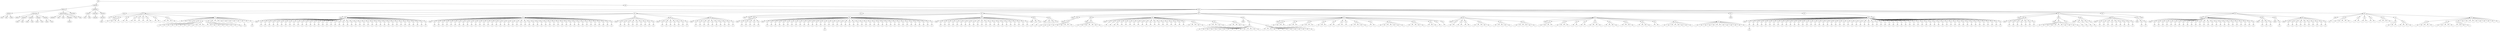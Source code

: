 digraph Tree {
	"t0" [label = "TEI"];
	"t1" [label = "teiHeader"];
	"t2" [label = "fileDesc"];
	"t3" [label = "titleStmt"];
	"t4" [label = "title"];
	"t5" [label = "title"];
	"t6" [label = "author"];
	"t7" [label = "editionStmt"];
	"t8" [label = "edition"];
	"t9" [label = "respStmt"];
	"t10" [label = "name"];
	"t11" [label = "resp"];
	"t12" [label = "respStmt"];
	"t13" [label = "name"];
	"t14" [label = "resp"];
	"t15" [label = "respStmt"];
	"t16" [label = "name"];
	"t17" [label = "resp"];
	"t18" [label = "respStmt"];
	"t19" [label = "name"];
	"t20" [label = "resp"];
	"t21" [label = "publicationStmt"];
	"t22" [label = "publisher"];
	"t23" [label = "date"];
	"t24" [label = "date"];
	"t25" [label = "availability"];
	"t26" [label = "licence"];
	"t27" [label = "idno"];
	"t28" [label = "idno"];
	"t29" [label = "sourceDesc"];
	"t30" [label = "profileDesc"];
	"t31" [label = "creation"];
	"t32" [label = "date"];
	"t33" [label = "date"];
	"t34" [label = "langUsage"];
	"t35" [label = "language"];
	"t36" [label = "textClass"];
	"t37" [label = "keywords"];
	"t38" [label = "term"];
	"t39" [label = "text"];
	"t40" [label = "body"];
	"t41" [label = "head"];
	"t42" [label = "lb"];
	"t43" [label = "div1"];
	"t44" [label = "head"];
	"t45" [label = "sp"];
	"t46" [label = "l"];
	"t47" [label = "l"];
	"t48" [label = "l"];
	"t49" [label = "l"];
	"t50" [label = "sp"];
	"t51" [label = "l"];
	"t52" [label = "l"];
	"t53" [label = "sp"];
	"t54" [label = "l"];
	"t55" [label = "l"];
	"t56" [label = "sp"];
	"t57" [label = "l"];
	"t58" [label = "sp"];
	"t59" [label = "l"];
	"t60" [label = "sp"];
	"t61" [label = "l"];
	"t62" [label = "l"];
	"t63" [label = "sp"];
	"t64" [label = "l"];
	"t65" [label = "l"];
	"t66" [label = "sp"];
	"t67" [label = "l"];
	"t68" [label = "l"];
	"t69" [label = "l"];
	"t70" [label = "l"];
	"t71" [label = "sp"];
	"t72" [label = "l"];
	"t73" [label = "l"];
	"t74" [label = "l"];
	"t75" [label = "lg"];
	"t76" [label = "l"];
	"t77" [label = "l"];
	"t78" [label = "l"];
	"t79" [label = "l"];
	"t80" [label = "lg"];
	"t81" [label = "l"];
	"t82" [label = "l"];
	"t83" [label = "l"];
	"t84" [label = "l"];
	"t85" [label = "lg"];
	"t86" [label = "l"];
	"t87" [label = "l"];
	"t88" [label = "l"];
	"t89" [label = "l"];
	"t90" [label = "lg"];
	"t91" [label = "l"];
	"t92" [label = "l"];
	"t93" [label = "l"];
	"t94" [label = "l"];
	"t95" [label = "lg"];
	"t96" [label = "l"];
	"t97" [label = "l"];
	"t98" [label = "l"];
	"t99" [label = "l"];
	"t100" [label = "l"];
	"t101" [label = "l"];
	"t102" [label = "l"];
	"t103" [label = "l"];
	"t104" [label = "hi"];
	"t105" [label = "l"];
	"t106" [label = "l"];
	"t107" [label = "l"];
	"t108" [label = "l"];
	"t109" [label = "hi"];
	"t110" [label = "l"];
	"t111" [label = "l"];
	"t112" [label = "hi"];
	"t113" [label = "div1"];
	"t114" [label = "head"];
	"t115" [label = "div2"];
	"t116" [label = "head"];
	"t117" [label = "sp"];
	"t118" [label = "p"];
	"t119" [label = "sp"];
	"t120" [label = "p"];
	"t121" [label = "sp"];
	"t122" [label = "p"];
	"t123" [label = "sp"];
	"t124" [label = "p"];
	"t125" [label = "sp"];
	"t126" [label = "p"];
	"t127" [label = "sp"];
	"t128" [label = "p"];
	"t129" [label = "sp"];
	"t130" [label = "p"];
	"t131" [label = "sp"];
	"t132" [label = "p"];
	"t133" [label = "sp"];
	"t134" [label = "p"];
	"t135" [label = "sp"];
	"t136" [label = "p"];
	"t137" [label = "sp"];
	"t138" [label = "p"];
	"t139" [label = "sp"];
	"t140" [label = "p"];
	"t141" [label = "sp"];
	"t142" [label = "p"];
	"t143" [label = "sp"];
	"t144" [label = "p"];
	"t145" [label = "sp"];
	"t146" [label = "p"];
	"t147" [label = "sp"];
	"t148" [label = "p"];
	"t149" [label = "sp"];
	"t150" [label = "p"];
	"t151" [label = "sp"];
	"t152" [label = "p"];
	"t153" [label = "sp"];
	"t154" [label = "p"];
	"t155" [label = "sp"];
	"t156" [label = "p"];
	"t157" [label = "sp"];
	"t158" [label = "p"];
	"t159" [label = "sp"];
	"t160" [label = "p"];
	"t161" [label = "sp"];
	"t162" [label = "p"];
	"t163" [label = "sp"];
	"t164" [label = "p"];
	"t165" [label = "sp"];
	"t166" [label = "p"];
	"t167" [label = "sp"];
	"t168" [label = "p"];
	"t169" [label = "sp"];
	"t170" [label = "p"];
	"t171" [label = "sp"];
	"t172" [label = "p"];
	"t173" [label = "sp"];
	"t174" [label = "p"];
	"t175" [label = "sp"];
	"t176" [label = "p"];
	"t177" [label = "sp"];
	"t178" [label = "p"];
	"t179" [label = "sp"];
	"t180" [label = "p"];
	"t181" [label = "sp"];
	"t182" [label = "p"];
	"t183" [label = "sp"];
	"t184" [label = "p"];
	"t185" [label = "sp"];
	"t186" [label = "p"];
	"t187" [label = "sp"];
	"t188" [label = "p"];
	"t189" [label = "sp"];
	"t190" [label = "p"];
	"t191" [label = "sp"];
	"t192" [label = "p"];
	"t193" [label = "sp"];
	"t194" [label = "p"];
	"t195" [label = "sp"];
	"t196" [label = "p"];
	"t197" [label = "sp"];
	"t198" [label = "p"];
	"t199" [label = "div2"];
	"t200" [label = "head"];
	"t201" [label = "sp"];
	"t202" [label = "p"];
	"t203" [label = "sp"];
	"t204" [label = "p"];
	"t205" [label = "sp"];
	"t206" [label = "p"];
	"t207" [label = "sp"];
	"t208" [label = "p"];
	"t209" [label = "sp"];
	"t210" [label = "p"];
	"t211" [label = "sp"];
	"t212" [label = "p"];
	"t213" [label = "sp"];
	"t214" [label = "p"];
	"t215" [label = "sp"];
	"t216" [label = "p"];
	"t217" [label = "sp"];
	"t218" [label = "p"];
	"t219" [label = "sp"];
	"t220" [label = "p"];
	"t221" [label = "sp"];
	"t222" [label = "p"];
	"t223" [label = "sp"];
	"t224" [label = "p"];
	"t225" [label = "sp"];
	"t226" [label = "p"];
	"t227" [label = "sp"];
	"t228" [label = "p"];
	"t229" [label = "sp"];
	"t230" [label = "p"];
	"t231" [label = "sp"];
	"t232" [label = "p"];
	"t233" [label = "sp"];
	"t234" [label = "p"];
	"t235" [label = "sp"];
	"t236" [label = "p"];
	"t237" [label = "sp"];
	"t238" [label = "p"];
	"t239" [label = "sp"];
	"t240" [label = "p"];
	"t241" [label = "sp"];
	"t242" [label = "p"];
	"t243" [label = "sp"];
	"t244" [label = "p"];
	"t245" [label = "sp"];
	"t246" [label = "p"];
	"t247" [label = "sp"];
	"t248" [label = "p"];
	"t249" [label = "sp"];
	"t250" [label = "p"];
	"t251" [label = "sp"];
	"t252" [label = "p"];
	"t253" [label = "sp"];
	"t254" [label = "p"];
	"t255" [label = "sp"];
	"t256" [label = "p"];
	"t257" [label = "sp"];
	"t258" [label = "p"];
	"t259" [label = "sp"];
	"t260" [label = "p"];
	"t261" [label = "sp"];
	"t262" [label = "p"];
	"t263" [label = "sp"];
	"t264" [label = "p"];
	"t265" [label = "sp"];
	"t266" [label = "p"];
	"t267" [label = "sp"];
	"t268" [label = "p"];
	"t269" [label = "sp"];
	"t270" [label = "p"];
	"t271" [label = "sp"];
	"t272" [label = "p"];
	"t273" [label = "sp"];
	"t274" [label = "p"];
	"t275" [label = "sp"];
	"t276" [label = "p"];
	"t277" [label = "sp"];
	"t278" [label = "p"];
	"t279" [label = "sp"];
	"t280" [label = "p"];
	"t281" [label = "sp"];
	"t282" [label = "p"];
	"t283" [label = "sp"];
	"t284" [label = "p"];
	"t285" [label = "sp"];
	"t286" [label = "p"];
	"t287" [label = "sp"];
	"t288" [label = "p"];
	"t289" [label = "div2"];
	"t290" [label = "head"];
	"t291" [label = "sp"];
	"t292" [label = "p"];
	"t293" [label = "sp"];
	"t294" [label = "p"];
	"t295" [label = "sp"];
	"t296" [label = "p"];
	"t297" [label = "sp"];
	"t298" [label = "p"];
	"t299" [label = "sp"];
	"t300" [label = "p"];
	"t301" [label = "sp"];
	"t302" [label = "p"];
	"t303" [label = "sp"];
	"t304" [label = "p"];
	"t305" [label = "sp"];
	"t306" [label = "p"];
	"t307" [label = "sp"];
	"t308" [label = "p"];
	"t309" [label = "div2"];
	"t310" [label = "head"];
	"t311" [label = "sp"];
	"t312" [label = "p"];
	"t313" [label = "sp"];
	"t314" [label = "p"];
	"t315" [label = "sp"];
	"t316" [label = "p"];
	"t317" [label = "sp"];
	"t318" [label = "p"];
	"t319" [label = "sp"];
	"t320" [label = "p"];
	"t321" [label = "sp"];
	"t322" [label = "p"];
	"t323" [label = "sp"];
	"t324" [label = "p"];
	"t325" [label = "div2"];
	"t326" [label = "head"];
	"t327" [label = "sp"];
	"t328" [label = "p"];
	"t329" [label = "sp"];
	"t330" [label = "p"];
	"t331" [label = "sp"];
	"t332" [label = "p"];
	"t333" [label = "sp"];
	"t334" [label = "p"];
	"t335" [label = "sp"];
	"t336" [label = "p"];
	"t337" [label = "sp"];
	"t338" [label = "p"];
	"t339" [label = "sp"];
	"t340" [label = "p"];
	"t341" [label = "sp"];
	"t342" [label = "p"];
	"t343" [label = "sp"];
	"t344" [label = "p"];
	"t345" [label = "sp"];
	"t346" [label = "p"];
	"t347" [label = "div1"];
	"t348" [label = "head"];
	"t349" [label = "div1"];
	"t350" [label = "head"];
	"t351" [label = "div2"];
	"t352" [label = "head"];
	"t353" [label = "sp"];
	"t354" [label = "p"];
	"t355" [label = "sp"];
	"t356" [label = "p"];
	"t357" [label = "sp"];
	"t358" [label = "p"];
	"t359" [label = "sp"];
	"t360" [label = "p"];
	"t361" [label = "sp"];
	"t362" [label = "p"];
	"t363" [label = "div2"];
	"t364" [label = "head"];
	"t365" [label = "sp"];
	"t366" [label = "p"];
	"t367" [label = "sp"];
	"t368" [label = "p"];
	"t369" [label = "sp"];
	"t370" [label = "p"];
	"t371" [label = "sp"];
	"t372" [label = "p"];
	"t373" [label = "sp"];
	"t374" [label = "p"];
	"t375" [label = "sp"];
	"t376" [label = "p"];
	"t377" [label = "sp"];
	"t378" [label = "p"];
	"t379" [label = "sp"];
	"t380" [label = "p"];
	"t381" [label = "sp"];
	"t382" [label = "p"];
	"t383" [label = "sp"];
	"t384" [label = "p"];
	"t385" [label = "sp"];
	"t386" [label = "p"];
	"t387" [label = "sp"];
	"t388" [label = "p"];
	"t389" [label = "sp"];
	"t390" [label = "p"];
	"t391" [label = "sp"];
	"t392" [label = "p"];
	"t393" [label = "sp"];
	"t394" [label = "p"];
	"t395" [label = "hi"];
	"t396" [label = "sp"];
	"t397" [label = "p"];
	"t398" [label = "sp"];
	"t399" [label = "p"];
	"t400" [label = "sp"];
	"t401" [label = "p"];
	"t402" [label = "sp"];
	"t403" [label = "p"];
	"t404" [label = "sp"];
	"t405" [label = "p"];
	"t406" [label = "sp"];
	"t407" [label = "p"];
	"t408" [label = "sp"];
	"t409" [label = "p"];
	"t410" [label = "sp"];
	"t411" [label = "p"];
	"t412" [label = "sp"];
	"t413" [label = "p"];
	"t414" [label = "sp"];
	"t415" [label = "p"];
	"t416" [label = "sp"];
	"t417" [label = "p"];
	"t418" [label = "sp"];
	"t419" [label = "p"];
	"t420" [label = "sp"];
	"t421" [label = "p"];
	"t422" [label = "sp"];
	"t423" [label = "p"];
	"t424" [label = "sp"];
	"t425" [label = "p"];
	"t426" [label = "sp"];
	"t427" [label = "p"];
	"t428" [label = "sp"];
	"t429" [label = "p"];
	"t430" [label = "sp"];
	"t431" [label = "p"];
	"t432" [label = "sp"];
	"t433" [label = "p"];
	"t434" [label = "sp"];
	"t435" [label = "p"];
	"t436" [label = "sp"];
	"t437" [label = "p"];
	"t438" [label = "sp"];
	"t439" [label = "p"];
	"t440" [label = "sp"];
	"t441" [label = "p"];
	"t442" [label = "sp"];
	"t443" [label = "p"];
	"t444" [label = "sp"];
	"t445" [label = "p"];
	"t446" [label = "sp"];
	"t447" [label = "p"];
	"t448" [label = "div2"];
	"t449" [label = "head"];
	"t450" [label = "sp"];
	"t451" [label = "p"];
	"t452" [label = "sp"];
	"t453" [label = "p"];
	"t454" [label = "sp"];
	"t455" [label = "p"];
	"t456" [label = "sp"];
	"t457" [label = "p"];
	"t458" [label = "sp"];
	"t459" [label = "p"];
	"t460" [label = "sp"];
	"t461" [label = "p"];
	"t462" [label = "sp"];
	"t463" [label = "p"];
	"t464" [label = "sp"];
	"t465" [label = "p"];
	"t466" [label = "sp"];
	"t467" [label = "p"];
	"t468" [label = "sp"];
	"t469" [label = "p"];
	"t470" [label = "sp"];
	"t471" [label = "p"];
	"t472" [label = "sp"];
	"t473" [label = "p"];
	"t474" [label = "sp"];
	"t475" [label = "p"];
	"t476" [label = "sp"];
	"t477" [label = "p"];
	"t478" [label = "sp"];
	"t479" [label = "p"];
	"t480" [label = "sp"];
	"t481" [label = "p"];
	"t482" [label = "sp"];
	"t483" [label = "p"];
	"t484" [label = "sp"];
	"t485" [label = "p"];
	"t486" [label = "sp"];
	"t487" [label = "p"];
	"t488" [label = "sp"];
	"t489" [label = "p"];
	"t490" [label = "sp"];
	"t491" [label = "p"];
	"t492" [label = "sp"];
	"t493" [label = "p"];
	"t494" [label = "div2"];
	"t495" [label = "head"];
	"t496" [label = "sp"];
	"t497" [label = "p"];
	"t498" [label = "sp"];
	"t499" [label = "p"];
	"t500" [label = "div2"];
	"t501" [label = "head"];
	"t502" [label = "sp"];
	"t503" [label = "p"];
	"t504" [label = "sp"];
	"t505" [label = "p"];
	"t506" [label = "sp"];
	"t507" [label = "p"];
	"t508" [label = "div1"];
	"t509" [label = "head"];
	"t510" [label = "div2"];
	"t511" [label = "head"];
	"t512" [label = "sp"];
	"t513" [label = "l"];
	"t514" [label = "l"];
	"t515" [label = "l"];
	"t516" [label = "l"];
	"t517" [label = "l"];
	"t518" [label = "l"];
	"t519" [label = "div2"];
	"t520" [label = "head"];
	"t521" [label = "sp"];
	"t522" [label = "l"];
	"t523" [label = "l"];
	"t524" [label = "l"];
	"t525" [label = "l"];
	"t526" [label = "l"];
	"t527" [label = "l"];
	"t528" [label = "l"];
	"t529" [label = "div2"];
	"t530" [label = "head"];
	"t531" [label = "sp"];
	"t532" [label = "l"];
	"t533" [label = "sp"];
	"t534" [label = "l"];
	"t535" [label = "sp"];
	"t536" [label = "l"];
	"t537" [label = "l"];
	"t538" [label = "sp"];
	"t539" [label = "l"];
	"t540" [label = "sp"];
	"t541" [label = "l"];
	"t542" [label = "sp"];
	"t543" [label = "l"];
	"t544" [label = "sp"];
	"t545" [label = "l"];
	"t546" [label = "sp"];
	"t547" [label = "l"];
	"t548" [label = "sp"];
	"t549" [label = "l"];
	"t550" [label = "sp"];
	"t551" [label = "l"];
	"t552" [label = "sp"];
	"t553" [label = "l"];
	"t554" [label = "sp"];
	"t555" [label = "l"];
	"t556" [label = "sp"];
	"t557" [label = "l"];
	"t558" [label = "sp"];
	"t559" [label = "l"];
	"t560" [label = "sp"];
	"t561" [label = "l"];
	"t562" [label = "sp"];
	"t563" [label = "l"];
	"t564" [label = "sp"];
	"t565" [label = "l"];
	"t566" [label = "sp"];
	"t567" [label = "l"];
	"t568" [label = "sp"];
	"t569" [label = "l"];
	"t570" [label = "sp"];
	"t571" [label = "l"];
	"t572" [label = "l"];
	"t573" [label = "l"];
	"t574" [label = "l"];
	"t575" [label = "l"];
	"t576" [label = "sp"];
	"t577" [label = "l"];
	"t578" [label = "l"];
	"t579" [label = "l"];
	"t580" [label = "l"];
	"t581" [label = "l"];
	"t582" [label = "sp"];
	"t583" [label = "l"];
	"t584" [label = "l"];
	"t585" [label = "l"];
	"t586" [label = "l"];
	"t587" [label = "l"];
	"t588" [label = "div2"];
	"t589" [label = "head"];
	"t590" [label = "sp"];
	"t591" [label = "lg"];
	"t592" [label = "l"];
	"t593" [label = "l"];
	"t594" [label = "l"];
	"t595" [label = "l"];
	"t596" [label = "l"];
	"t597" [label = "l"];
	"t598" [label = "l"];
	"t599" [label = "l"];
	"t600" [label = "l"];
	"t601" [label = "l"];
	"t602" [label = "l"];
	"t603" [label = "l"];
	"t604" [label = "l"];
	"t605" [label = "l"];
	"t606" [label = "l"];
	"t607" [label = "l"];
	"t608" [label = "lg"];
	"t609" [label = "l"];
	"t610" [label = "l"];
	"t611" [label = "l"];
	"t612" [label = "l"];
	"t613" [label = "l"];
	"t614" [label = "l"];
	"t615" [label = "l"];
	"t616" [label = "l"];
	"t617" [label = "l"];
	"t618" [label = "l"];
	"t619" [label = "l"];
	"t620" [label = "l"];
	"t621" [label = "l"];
	"t622" [label = "div2"];
	"t623" [label = "head"];
	"t624" [label = "sp"];
	"t625" [label = "l"];
	"t626" [label = "l"];
	"t627" [label = "l"];
	"t628" [label = "l"];
	"t629" [label = "sp"];
	"t630" [label = "l"];
	"t631" [label = "l"];
	"t632" [label = "l"];
	"t633" [label = "sp"];
	"t634" [label = "l"];
	"t635" [label = "l"];
	"t636" [label = "l"];
	"t637" [label = "l"];
	"t638" [label = "sp"];
	"t639" [label = "l"];
	"t640" [label = "l"];
	"t641" [label = "l"];
	"t642" [label = "sp"];
	"t643" [label = "l"];
	"t644" [label = "l"];
	"t645" [label = "sp"];
	"t646" [label = "l"];
	"t647" [label = "l"];
	"t648" [label = "sp"];
	"t649" [label = "l"];
	"t650" [label = "sp"];
	"t651" [label = "l"];
	"t652" [label = "l"];
	"t653" [label = "l"];
	"t654" [label = "l"];
	"t655" [label = "l"];
	"t656" [label = "sp"];
	"t657" [label = "l"];
	"t658" [label = "l"];
	"t659" [label = "sp"];
	"t660" [label = "l"];
	"t661" [label = "l"];
	"t662" [label = "l"];
	"t663" [label = "l"];
	"t664" [label = "l"];
	"t665" [label = "l"];
	"t666" [label = "l"];
	"t667" [label = "sp"];
	"t668" [label = "l"];
	"t669" [label = "l"];
	"t670" [label = "l"];
	"t671" [label = "l"];
	"t672" [label = "l"];
	"t673" [label = "sp"];
	"t674" [label = "l"];
	"t675" [label = "l"];
	"t676" [label = "l"];
	"t677" [label = "sp"];
	"t678" [label = "l"];
	"t679" [label = "sp"];
	"t680" [label = "l"];
	"t681" [label = "div2"];
	"t682" [label = "head"];
	"t683" [label = "sp"];
	"t684" [label = "l"];
	"t685" [label = "l"];
	"t686" [label = "sp"];
	"t687" [label = "l"];
	"t688" [label = "l"];
	"t689" [label = "sp"];
	"t690" [label = "l"];
	"t691" [label = "l"];
	"t692" [label = "sp"];
	"t693" [label = "l"];
	"t694" [label = "l"];
	"t695" [label = "l"];
	"t696" [label = "l"];
	"t697" [label = "l"];
	"t698" [label = "sp"];
	"t699" [label = "l"];
	"t700" [label = "l"];
	"t701" [label = "l"];
	"t702" [label = "l"];
	"t703" [label = "l"];
	"t704" [label = "sp"];
	"t705" [label = "l"];
	"t706" [label = "l"];
	"t707" [label = "l"];
	"t708" [label = "l"];
	"t709" [label = "l"];
	"t710" [label = "l"];
	"t711" [label = "div2"];
	"t712" [label = "head"];
	"t713" [label = "sp"];
	"t714" [label = "l"];
	"t715" [label = "l"];
	"t716" [label = "l"];
	"t717" [label = "l"];
	"t718" [label = "sp"];
	"t719" [label = "l"];
	"t720" [label = "l"];
	"t721" [label = "l"];
	"t722" [label = "l"];
	"t723" [label = "sp"];
	"t724" [label = "l"];
	"t725" [label = "l"];
	"t726" [label = "sp"];
	"t727" [label = "l"];
	"t728" [label = "l"];
	"t729" [label = "sp"];
	"t730" [label = "l"];
	"t731" [label = "l"];
	"t732" [label = "l"];
	"t733" [label = "l"];
	"t734" [label = "sp"];
	"t735" [label = "l"];
	"t736" [label = "l"];
	"t737" [label = "l"];
	"t738" [label = "l"];
	"t739" [label = "sp"];
	"t740" [label = "l"];
	"t741" [label = "l"];
	"t742" [label = "l"];
	"t743" [label = "l"];
	"t744" [label = "sp"];
	"t745" [label = "l"];
	"t746" [label = "l"];
	"t747" [label = "l"];
	"t748" [label = "l"];
	"t749" [label = "sp"];
	"t750" [label = "l"];
	"t751" [label = "l"];
	"t752" [label = "sp"];
	"t753" [label = "l"];
	"t754" [label = "l"];
	"t755" [label = "l"];
	"t756" [label = "l"];
	"t757" [label = "l"];
	"t758" [label = "l"];
	"t759" [label = "l"];
	"t760" [label = "l"];
	"t761" [label = "sp"];
	"t762" [label = "l"];
	"t763" [label = "l"];
	"t764" [label = "l"];
	"t765" [label = "l"];
	"t766" [label = "l"];
	"t767" [label = "l"];
	"t768" [label = "l"];
	"t769" [label = "l"];
	"t770" [label = "l"];
	"t771" [label = "l"];
	"t772" [label = "l"];
	"t773" [label = "l"];
	"t774" [label = "l"];
	"t775" [label = "div1"];
	"t776" [label = "head"];
	"t777" [label = "div2"];
	"t778" [label = "head"];
	"t779" [label = "sp"];
	"t780" [label = "p"];
	"t781" [label = "hi"];
	"t782" [label = "sp"];
	"t783" [label = "p"];
	"t784" [label = "sp"];
	"t785" [label = "p"];
	"t786" [label = "sp"];
	"t787" [label = "p"];
	"t788" [label = "sp"];
	"t789" [label = "p"];
	"t790" [label = "sp"];
	"t791" [label = "p"];
	"t792" [label = "sp"];
	"t793" [label = "p"];
	"t794" [label = "sp"];
	"t795" [label = "p"];
	"t796" [label = "sp"];
	"t797" [label = "p"];
	"t798" [label = "sp"];
	"t799" [label = "p"];
	"t800" [label = "sp"];
	"t801" [label = "p"];
	"t802" [label = "sp"];
	"t803" [label = "p"];
	"t804" [label = "sp"];
	"t805" [label = "p"];
	"t806" [label = "sp"];
	"t807" [label = "p"];
	"t808" [label = "sp"];
	"t809" [label = "p"];
	"t810" [label = "sp"];
	"t811" [label = "p"];
	"t812" [label = "sp"];
	"t813" [label = "p"];
	"t814" [label = "sp"];
	"t815" [label = "p"];
	"t816" [label = "sp"];
	"t817" [label = "p"];
	"t818" [label = "sp"];
	"t819" [label = "p"];
	"t820" [label = "sp"];
	"t821" [label = "p"];
	"t822" [label = "sp"];
	"t823" [label = "p"];
	"t824" [label = "sp"];
	"t825" [label = "p"];
	"t826" [label = "sp"];
	"t827" [label = "p"];
	"t828" [label = "sp"];
	"t829" [label = "p"];
	"t830" [label = "sp"];
	"t831" [label = "p"];
	"t832" [label = "sp"];
	"t833" [label = "p"];
	"t834" [label = "sp"];
	"t835" [label = "p"];
	"t836" [label = "sp"];
	"t837" [label = "p"];
	"t838" [label = "sp"];
	"t839" [label = "p"];
	"t840" [label = "sp"];
	"t841" [label = "p"];
	"t842" [label = "sp"];
	"t843" [label = "p"];
	"t844" [label = "sp"];
	"t845" [label = "p"];
	"t846" [label = "sp"];
	"t847" [label = "p"];
	"t848" [label = "sp"];
	"t849" [label = "p"];
	"t850" [label = "sp"];
	"t851" [label = "p"];
	"t852" [label = "sp"];
	"t853" [label = "p"];
	"t854" [label = "sp"];
	"t855" [label = "p"];
	"t856" [label = "sp"];
	"t857" [label = "p"];
	"t858" [label = "sp"];
	"t859" [label = "p"];
	"t860" [label = "sp"];
	"t861" [label = "p"];
	"t862" [label = "sp"];
	"t863" [label = "p"];
	"t864" [label = "sp"];
	"t865" [label = "p"];
	"t866" [label = "sp"];
	"t867" [label = "p"];
	"t868" [label = "sp"];
	"t869" [label = "p"];
	"t870" [label = "sp"];
	"t871" [label = "p"];
	"t872" [label = "sp"];
	"t873" [label = "p"];
	"t874" [label = "sp"];
	"t875" [label = "p"];
	"t876" [label = "sp"];
	"t877" [label = "p"];
	"t878" [label = "sp"];
	"t879" [label = "p"];
	"t880" [label = "sp"];
	"t881" [label = "p"];
	"t882" [label = "sp"];
	"t883" [label = "p"];
	"t884" [label = "sp"];
	"t885" [label = "p"];
	"t886" [label = "sp"];
	"t887" [label = "p"];
	"t888" [label = "sp"];
	"t889" [label = "p"];
	"t890" [label = "sp"];
	"t891" [label = "p"];
	"t892" [label = "sp"];
	"t893" [label = "p"];
	"t894" [label = "sp"];
	"t895" [label = "p"];
	"t896" [label = "sp"];
	"t897" [label = "p"];
	"t898" [label = "sp"];
	"t899" [label = "p"];
	"t900" [label = "sp"];
	"t901" [label = "p"];
	"t902" [label = "sp"];
	"t903" [label = "p"];
	"t904" [label = "div1"];
	"t905" [label = "head"];
	"t906" [label = "div1"];
	"t907" [label = "head"];
	"t908" [label = "div2"];
	"t909" [label = "head"];
	"t910" [label = "sp"];
	"t911" [label = "p"];
	"t912" [label = "sp"];
	"t913" [label = "p"];
	"t914" [label = "sp"];
	"t915" [label = "p"];
	"t916" [label = "sp"];
	"t917" [label = "p"];
	"t918" [label = "sp"];
	"t919" [label = "p"];
	"t920" [label = "sp"];
	"t921" [label = "p"];
	"t922" [label = "sp"];
	"t923" [label = "p"];
	"t924" [label = "div2"];
	"t925" [label = "head"];
	"t926" [label = "sp"];
	"t927" [label = "l"];
	"t928" [label = "l"];
	"t929" [label = "l"];
	"t930" [label = "l"];
	"t931" [label = "l"];
	"t932" [label = "l"];
	"t933" [label = "l"];
	"t934" [label = "l"];
	"t935" [label = "l"];
	"t936" [label = "l"];
	"t937" [label = "sp"];
	"t938" [label = "p"];
	"t939" [label = "div2"];
	"t940" [label = "head"];
	"t941" [label = "sp"];
	"t942" [label = "p"];
	"t943" [label = "sp"];
	"t944" [label = "p"];
	"t945" [label = "sp"];
	"t946" [label = "p"];
	"t947" [label = "sp"];
	"t948" [label = "p"];
	"t949" [label = "div2"];
	"t950" [label = "head"];
	"t951" [label = "sp"];
	"t952" [label = "p"];
	"t953" [label = "sp"];
	"t954" [label = "p"];
	"t955" [label = "sp"];
	"t956" [label = "p"];
	"t957" [label = "sp"];
	"t958" [label = "p"];
	"t959" [label = "sp"];
	"t960" [label = "p"];
	"t961" [label = "sp"];
	"t962" [label = "p"];
	"t963" [label = "sp"];
	"t964" [label = "p"];
	"t965" [label = "sp"];
	"t966" [label = "p"];
	"t967" [label = "sp"];
	"t968" [label = "p"];
	"t969" [label = "div2"];
	"t970" [label = "head"];
	"t971" [label = "sp"];
	"t972" [label = "p"];
	"t973" [label = "sp"];
	"t974" [label = "p"];
	"t975" [label = "div1"];
	"t976" [label = "head"];
	"t977" [label = "div1"];
	"t978" [label = "head"];
	"t979" [label = "div2"];
	"t980" [label = "head"];
	"t981" [label = "sp"];
	"t982" [label = "p"];
	"t983" [label = "sp"];
	"t984" [label = "p"];
	"t985" [label = "sp"];
	"t986" [label = "p"];
	"t987" [label = "sp"];
	"t988" [label = "p"];
	"t989" [label = "sp"];
	"t990" [label = "p"];
	"t991" [label = "sp"];
	"t992" [label = "p"];
	"t993" [label = "sp"];
	"t994" [label = "p"];
	"t995" [label = "sp"];
	"t996" [label = "p"];
	"t997" [label = "sp"];
	"t998" [label = "p"];
	"t999" [label = "sp"];
	"t1000" [label = "p"];
	"t1001" [label = "sp"];
	"t1002" [label = "p"];
	"t1003" [label = "sp"];
	"t1004" [label = "p"];
	"t1005" [label = "sp"];
	"t1006" [label = "p"];
	"t1007" [label = "sp"];
	"t1008" [label = "p"];
	"t1009" [label = "sp"];
	"t1010" [label = "p"];
	"t1011" [label = "sp"];
	"t1012" [label = "p"];
	"t1013" [label = "sp"];
	"t1014" [label = "p"];
	"t1015" [label = "sp"];
	"t1016" [label = "p"];
	"t1017" [label = "sp"];
	"t1018" [label = "p"];
	"t1019" [label = "sp"];
	"t1020" [label = "p"];
	"t1021" [label = "sp"];
	"t1022" [label = "p"];
	"t1023" [label = "sp"];
	"t1024" [label = "p"];
	"t1025" [label = "sp"];
	"t1026" [label = "p"];
	"t1027" [label = "sp"];
	"t1028" [label = "p"];
	"t1029" [label = "sp"];
	"t1030" [label = "p"];
	"t1031" [label = "div2"];
	"t1032" [label = "head"];
	"t1033" [label = "sp"];
	"t1034" [label = "p"];
	"t1035" [label = "sp"];
	"t1036" [label = "p"];
	"t1037" [label = "sp"];
	"t1038" [label = "p"];
	"t1039" [label = "div2"];
	"t1040" [label = "head"];
	"t1041" [label = "sp"];
	"t1042" [label = "p"];
	"t1043" [label = "div2"];
	"t1044" [label = "head"];
	"t1045" [label = "sp"];
	"t1046" [label = "p"];
	"t1047" [label = "sp"];
	"t1048" [label = "p"];
	"t1049" [label = "sp"];
	"t1050" [label = "p"];
	"t1051" [label = "sp"];
	"t1052" [label = "p"];
	"t1053" [label = "sp"];
	"t1054" [label = "p"];
	"t1055" [label = "sp"];
	"t1056" [label = "p"];
	"t1057" [label = "sp"];
	"t1058" [label = "p"];
	"t1059" [label = "sp"];
	"t1060" [label = "p"];
	"t1061" [label = "sp"];
	"t1062" [label = "p"];
	"t1063" [label = "sp"];
	"t1064" [label = "p"];
	"t1065" [label = "div1"];
	"t1066" [label = "head"];
	"t1067" [label = "lb"];
	"t1068" [label = "sp"];
	"t1069" [label = "l"];
	"t1070" [label = "l"];
	"t1071" [label = "l"];
	"t1072" [label = "l"];
	"t1073" [label = "l"];
	"t1074" [label = "sp"];
	"t1075" [label = "l"];
	"t1076" [label = "l"];
	"t1077" [label = "sp"];
	"t1078" [label = "l"];
	"t1079" [label = "l"];
	"t1080" [label = "sp"];
	"t1081" [label = "l"];
	"t1082" [label = "l"];
	"t1083" [label = "sp"];
	"t1084" [label = "l"];
	"t1085" [label = "l"];
	"t1086" [label = "l"];
	"t1087" [label = "l"];
	"t1088" [label = "sp"];
	"t1089" [label = "lg"];
	"t1090" [label = "l"];
	"t1091" [label = "l"];
	"t1092" [label = "l"];
	"t1093" [label = "lg"];
	"t1094" [label = "l"];
	"t1095" [label = "l"];
	"t1096" [label = "l"];
	"t1097" [label = "l"];
	"t1098" [label = "sp"];
	"t1099" [label = "lg"];
	"t1100" [label = "l"];
	"t1101" [label = "l"];
	"t1102" [label = "l"];
	"t1103" [label = "l"];
	"t1104" [label = "l"];
	"t1105" [label = "lg"];
	"t1106" [label = "l"];
	"t1107" [label = "l"];
	"t1108" [label = "l"];
	"t1109" [label = "l"];
	"t1110" [label = "l"];
	"t1111" [label = "lg"];
	"t1112" [label = "l"];
	"t1113" [label = "l"];
	"t1114" [label = "l"];
	"t1115" [label = "l"];
	"t1116" [label = "l"];
	"t1117" [label = "l"];
	"t1118" [label = "l"];
	"t1119" [label = "l"];
	"t1120" [label = "l"];
	"t1121" [label = "l"];
	"t1122" [label = "l"];
	"t1123" [label = "l"];
	"t1124" [label = "l"];
	"t1125" [label = "l"];
	"t0" -> "t1";
	"t1" -> "t2";
	"t2" -> "t3";
	"t3" -> "t4";
	"t3" -> "t5";
	"t3" -> "t6";
	"t2" -> "t7";
	"t7" -> "t8";
	"t7" -> "t9";
	"t9" -> "t10";
	"t9" -> "t11";
	"t7" -> "t12";
	"t12" -> "t13";
	"t12" -> "t14";
	"t7" -> "t15";
	"t15" -> "t16";
	"t15" -> "t17";
	"t7" -> "t18";
	"t18" -> "t19";
	"t18" -> "t20";
	"t2" -> "t21";
	"t21" -> "t22";
	"t21" -> "t23";
	"t21" -> "t24";
	"t21" -> "t25";
	"t25" -> "t26";
	"t21" -> "t27";
	"t21" -> "t28";
	"t2" -> "t29";
	"t1" -> "t30";
	"t30" -> "t31";
	"t31" -> "t32";
	"t31" -> "t33";
	"t30" -> "t34";
	"t34" -> "t35";
	"t30" -> "t36";
	"t36" -> "t37";
	"t37" -> "t38";
	"t0" -> "t39";
	"t39" -> "t40";
	"t40" -> "t41";
	"t41" -> "t42";
	"t40" -> "t43";
	"t43" -> "t44";
	"t43" -> "t45";
	"t45" -> "t46";
	"t45" -> "t47";
	"t45" -> "t48";
	"t45" -> "t49";
	"t43" -> "t50";
	"t50" -> "t51";
	"t50" -> "t52";
	"t43" -> "t53";
	"t53" -> "t54";
	"t53" -> "t55";
	"t43" -> "t56";
	"t56" -> "t57";
	"t43" -> "t58";
	"t58" -> "t59";
	"t43" -> "t60";
	"t60" -> "t61";
	"t60" -> "t62";
	"t43" -> "t63";
	"t63" -> "t64";
	"t63" -> "t65";
	"t43" -> "t66";
	"t66" -> "t67";
	"t66" -> "t68";
	"t66" -> "t69";
	"t66" -> "t70";
	"t43" -> "t71";
	"t71" -> "t72";
	"t71" -> "t73";
	"t71" -> "t74";
	"t71" -> "t75";
	"t75" -> "t76";
	"t75" -> "t77";
	"t75" -> "t78";
	"t75" -> "t79";
	"t71" -> "t80";
	"t80" -> "t81";
	"t80" -> "t82";
	"t80" -> "t83";
	"t80" -> "t84";
	"t71" -> "t85";
	"t85" -> "t86";
	"t85" -> "t87";
	"t85" -> "t88";
	"t85" -> "t89";
	"t71" -> "t90";
	"t90" -> "t91";
	"t90" -> "t92";
	"t90" -> "t93";
	"t90" -> "t94";
	"t71" -> "t95";
	"t95" -> "t96";
	"t95" -> "t97";
	"t95" -> "t98";
	"t95" -> "t99";
	"t71" -> "t100";
	"t71" -> "t101";
	"t71" -> "t102";
	"t71" -> "t103";
	"t103" -> "t104";
	"t71" -> "t105";
	"t71" -> "t106";
	"t71" -> "t107";
	"t71" -> "t108";
	"t108" -> "t109";
	"t71" -> "t110";
	"t71" -> "t111";
	"t111" -> "t112";
	"t40" -> "t113";
	"t113" -> "t114";
	"t113" -> "t115";
	"t115" -> "t116";
	"t115" -> "t117";
	"t117" -> "t118";
	"t115" -> "t119";
	"t119" -> "t120";
	"t115" -> "t121";
	"t121" -> "t122";
	"t115" -> "t123";
	"t123" -> "t124";
	"t115" -> "t125";
	"t125" -> "t126";
	"t115" -> "t127";
	"t127" -> "t128";
	"t115" -> "t129";
	"t129" -> "t130";
	"t115" -> "t131";
	"t131" -> "t132";
	"t115" -> "t133";
	"t133" -> "t134";
	"t115" -> "t135";
	"t135" -> "t136";
	"t115" -> "t137";
	"t137" -> "t138";
	"t115" -> "t139";
	"t139" -> "t140";
	"t115" -> "t141";
	"t141" -> "t142";
	"t115" -> "t143";
	"t143" -> "t144";
	"t115" -> "t145";
	"t145" -> "t146";
	"t115" -> "t147";
	"t147" -> "t148";
	"t115" -> "t149";
	"t149" -> "t150";
	"t115" -> "t151";
	"t151" -> "t152";
	"t115" -> "t153";
	"t153" -> "t154";
	"t115" -> "t155";
	"t155" -> "t156";
	"t115" -> "t157";
	"t157" -> "t158";
	"t115" -> "t159";
	"t159" -> "t160";
	"t115" -> "t161";
	"t161" -> "t162";
	"t115" -> "t163";
	"t163" -> "t164";
	"t115" -> "t165";
	"t165" -> "t166";
	"t115" -> "t167";
	"t167" -> "t168";
	"t115" -> "t169";
	"t169" -> "t170";
	"t115" -> "t171";
	"t171" -> "t172";
	"t115" -> "t173";
	"t173" -> "t174";
	"t115" -> "t175";
	"t175" -> "t176";
	"t115" -> "t177";
	"t177" -> "t178";
	"t115" -> "t179";
	"t179" -> "t180";
	"t115" -> "t181";
	"t181" -> "t182";
	"t115" -> "t183";
	"t183" -> "t184";
	"t115" -> "t185";
	"t185" -> "t186";
	"t115" -> "t187";
	"t187" -> "t188";
	"t115" -> "t189";
	"t189" -> "t190";
	"t115" -> "t191";
	"t191" -> "t192";
	"t115" -> "t193";
	"t193" -> "t194";
	"t115" -> "t195";
	"t195" -> "t196";
	"t115" -> "t197";
	"t197" -> "t198";
	"t113" -> "t199";
	"t199" -> "t200";
	"t199" -> "t201";
	"t201" -> "t202";
	"t199" -> "t203";
	"t203" -> "t204";
	"t199" -> "t205";
	"t205" -> "t206";
	"t199" -> "t207";
	"t207" -> "t208";
	"t199" -> "t209";
	"t209" -> "t210";
	"t199" -> "t211";
	"t211" -> "t212";
	"t199" -> "t213";
	"t213" -> "t214";
	"t199" -> "t215";
	"t215" -> "t216";
	"t199" -> "t217";
	"t217" -> "t218";
	"t199" -> "t219";
	"t219" -> "t220";
	"t199" -> "t221";
	"t221" -> "t222";
	"t199" -> "t223";
	"t223" -> "t224";
	"t199" -> "t225";
	"t225" -> "t226";
	"t199" -> "t227";
	"t227" -> "t228";
	"t199" -> "t229";
	"t229" -> "t230";
	"t199" -> "t231";
	"t231" -> "t232";
	"t199" -> "t233";
	"t233" -> "t234";
	"t199" -> "t235";
	"t235" -> "t236";
	"t199" -> "t237";
	"t237" -> "t238";
	"t199" -> "t239";
	"t239" -> "t240";
	"t199" -> "t241";
	"t241" -> "t242";
	"t199" -> "t243";
	"t243" -> "t244";
	"t199" -> "t245";
	"t245" -> "t246";
	"t199" -> "t247";
	"t247" -> "t248";
	"t199" -> "t249";
	"t249" -> "t250";
	"t199" -> "t251";
	"t251" -> "t252";
	"t199" -> "t253";
	"t253" -> "t254";
	"t199" -> "t255";
	"t255" -> "t256";
	"t199" -> "t257";
	"t257" -> "t258";
	"t199" -> "t259";
	"t259" -> "t260";
	"t199" -> "t261";
	"t261" -> "t262";
	"t199" -> "t263";
	"t263" -> "t264";
	"t199" -> "t265";
	"t265" -> "t266";
	"t199" -> "t267";
	"t267" -> "t268";
	"t199" -> "t269";
	"t269" -> "t270";
	"t199" -> "t271";
	"t271" -> "t272";
	"t199" -> "t273";
	"t273" -> "t274";
	"t199" -> "t275";
	"t275" -> "t276";
	"t199" -> "t277";
	"t277" -> "t278";
	"t199" -> "t279";
	"t279" -> "t280";
	"t199" -> "t281";
	"t281" -> "t282";
	"t199" -> "t283";
	"t283" -> "t284";
	"t199" -> "t285";
	"t285" -> "t286";
	"t199" -> "t287";
	"t287" -> "t288";
	"t113" -> "t289";
	"t289" -> "t290";
	"t289" -> "t291";
	"t291" -> "t292";
	"t289" -> "t293";
	"t293" -> "t294";
	"t289" -> "t295";
	"t295" -> "t296";
	"t289" -> "t297";
	"t297" -> "t298";
	"t289" -> "t299";
	"t299" -> "t300";
	"t289" -> "t301";
	"t301" -> "t302";
	"t289" -> "t303";
	"t303" -> "t304";
	"t289" -> "t305";
	"t305" -> "t306";
	"t289" -> "t307";
	"t307" -> "t308";
	"t113" -> "t309";
	"t309" -> "t310";
	"t309" -> "t311";
	"t311" -> "t312";
	"t309" -> "t313";
	"t313" -> "t314";
	"t309" -> "t315";
	"t315" -> "t316";
	"t309" -> "t317";
	"t317" -> "t318";
	"t309" -> "t319";
	"t319" -> "t320";
	"t309" -> "t321";
	"t321" -> "t322";
	"t309" -> "t323";
	"t323" -> "t324";
	"t113" -> "t325";
	"t325" -> "t326";
	"t325" -> "t327";
	"t327" -> "t328";
	"t325" -> "t329";
	"t329" -> "t330";
	"t325" -> "t331";
	"t331" -> "t332";
	"t325" -> "t333";
	"t333" -> "t334";
	"t325" -> "t335";
	"t335" -> "t336";
	"t325" -> "t337";
	"t337" -> "t338";
	"t325" -> "t339";
	"t339" -> "t340";
	"t325" -> "t341";
	"t341" -> "t342";
	"t325" -> "t343";
	"t343" -> "t344";
	"t325" -> "t345";
	"t345" -> "t346";
	"t40" -> "t347";
	"t347" -> "t348";
	"t40" -> "t349";
	"t349" -> "t350";
	"t349" -> "t351";
	"t351" -> "t352";
	"t351" -> "t353";
	"t353" -> "t354";
	"t351" -> "t355";
	"t355" -> "t356";
	"t351" -> "t357";
	"t357" -> "t358";
	"t351" -> "t359";
	"t359" -> "t360";
	"t351" -> "t361";
	"t361" -> "t362";
	"t349" -> "t363";
	"t363" -> "t364";
	"t363" -> "t365";
	"t365" -> "t366";
	"t363" -> "t367";
	"t367" -> "t368";
	"t363" -> "t369";
	"t369" -> "t370";
	"t363" -> "t371";
	"t371" -> "t372";
	"t363" -> "t373";
	"t373" -> "t374";
	"t363" -> "t375";
	"t375" -> "t376";
	"t363" -> "t377";
	"t377" -> "t378";
	"t363" -> "t379";
	"t379" -> "t380";
	"t363" -> "t381";
	"t381" -> "t382";
	"t363" -> "t383";
	"t383" -> "t384";
	"t363" -> "t385";
	"t385" -> "t386";
	"t363" -> "t387";
	"t387" -> "t388";
	"t363" -> "t389";
	"t389" -> "t390";
	"t363" -> "t391";
	"t391" -> "t392";
	"t363" -> "t393";
	"t393" -> "t394";
	"t394" -> "t395";
	"t363" -> "t396";
	"t396" -> "t397";
	"t363" -> "t398";
	"t398" -> "t399";
	"t363" -> "t400";
	"t400" -> "t401";
	"t363" -> "t402";
	"t402" -> "t403";
	"t363" -> "t404";
	"t404" -> "t405";
	"t363" -> "t406";
	"t406" -> "t407";
	"t363" -> "t408";
	"t408" -> "t409";
	"t363" -> "t410";
	"t410" -> "t411";
	"t363" -> "t412";
	"t412" -> "t413";
	"t363" -> "t414";
	"t414" -> "t415";
	"t363" -> "t416";
	"t416" -> "t417";
	"t363" -> "t418";
	"t418" -> "t419";
	"t363" -> "t420";
	"t420" -> "t421";
	"t363" -> "t422";
	"t422" -> "t423";
	"t363" -> "t424";
	"t424" -> "t425";
	"t363" -> "t426";
	"t426" -> "t427";
	"t363" -> "t428";
	"t428" -> "t429";
	"t363" -> "t430";
	"t430" -> "t431";
	"t363" -> "t432";
	"t432" -> "t433";
	"t363" -> "t434";
	"t434" -> "t435";
	"t363" -> "t436";
	"t436" -> "t437";
	"t363" -> "t438";
	"t438" -> "t439";
	"t363" -> "t440";
	"t440" -> "t441";
	"t363" -> "t442";
	"t442" -> "t443";
	"t363" -> "t444";
	"t444" -> "t445";
	"t363" -> "t446";
	"t446" -> "t447";
	"t349" -> "t448";
	"t448" -> "t449";
	"t448" -> "t450";
	"t450" -> "t451";
	"t448" -> "t452";
	"t452" -> "t453";
	"t448" -> "t454";
	"t454" -> "t455";
	"t448" -> "t456";
	"t456" -> "t457";
	"t448" -> "t458";
	"t458" -> "t459";
	"t448" -> "t460";
	"t460" -> "t461";
	"t448" -> "t462";
	"t462" -> "t463";
	"t448" -> "t464";
	"t464" -> "t465";
	"t448" -> "t466";
	"t466" -> "t467";
	"t448" -> "t468";
	"t468" -> "t469";
	"t448" -> "t470";
	"t470" -> "t471";
	"t448" -> "t472";
	"t472" -> "t473";
	"t448" -> "t474";
	"t474" -> "t475";
	"t448" -> "t476";
	"t476" -> "t477";
	"t448" -> "t478";
	"t478" -> "t479";
	"t448" -> "t480";
	"t480" -> "t481";
	"t448" -> "t482";
	"t482" -> "t483";
	"t448" -> "t484";
	"t484" -> "t485";
	"t448" -> "t486";
	"t486" -> "t487";
	"t448" -> "t488";
	"t488" -> "t489";
	"t448" -> "t490";
	"t490" -> "t491";
	"t448" -> "t492";
	"t492" -> "t493";
	"t349" -> "t494";
	"t494" -> "t495";
	"t494" -> "t496";
	"t496" -> "t497";
	"t494" -> "t498";
	"t498" -> "t499";
	"t349" -> "t500";
	"t500" -> "t501";
	"t500" -> "t502";
	"t502" -> "t503";
	"t500" -> "t504";
	"t504" -> "t505";
	"t500" -> "t506";
	"t506" -> "t507";
	"t40" -> "t508";
	"t508" -> "t509";
	"t508" -> "t510";
	"t510" -> "t511";
	"t510" -> "t512";
	"t512" -> "t513";
	"t512" -> "t514";
	"t512" -> "t515";
	"t512" -> "t516";
	"t512" -> "t517";
	"t512" -> "t518";
	"t508" -> "t519";
	"t519" -> "t520";
	"t519" -> "t521";
	"t521" -> "t522";
	"t521" -> "t523";
	"t521" -> "t524";
	"t521" -> "t525";
	"t521" -> "t526";
	"t521" -> "t527";
	"t521" -> "t528";
	"t508" -> "t529";
	"t529" -> "t530";
	"t529" -> "t531";
	"t531" -> "t532";
	"t529" -> "t533";
	"t533" -> "t534";
	"t529" -> "t535";
	"t535" -> "t536";
	"t535" -> "t537";
	"t529" -> "t538";
	"t538" -> "t539";
	"t529" -> "t540";
	"t540" -> "t541";
	"t529" -> "t542";
	"t542" -> "t543";
	"t529" -> "t544";
	"t544" -> "t545";
	"t529" -> "t546";
	"t546" -> "t547";
	"t529" -> "t548";
	"t548" -> "t549";
	"t529" -> "t550";
	"t550" -> "t551";
	"t529" -> "t552";
	"t552" -> "t553";
	"t529" -> "t554";
	"t554" -> "t555";
	"t529" -> "t556";
	"t556" -> "t557";
	"t529" -> "t558";
	"t558" -> "t559";
	"t529" -> "t560";
	"t560" -> "t561";
	"t529" -> "t562";
	"t562" -> "t563";
	"t529" -> "t564";
	"t564" -> "t565";
	"t529" -> "t566";
	"t566" -> "t567";
	"t529" -> "t568";
	"t568" -> "t569";
	"t529" -> "t570";
	"t570" -> "t571";
	"t570" -> "t572";
	"t570" -> "t573";
	"t570" -> "t574";
	"t570" -> "t575";
	"t529" -> "t576";
	"t576" -> "t577";
	"t576" -> "t578";
	"t576" -> "t579";
	"t576" -> "t580";
	"t576" -> "t581";
	"t529" -> "t582";
	"t582" -> "t583";
	"t582" -> "t584";
	"t582" -> "t585";
	"t582" -> "t586";
	"t582" -> "t587";
	"t508" -> "t588";
	"t588" -> "t589";
	"t588" -> "t590";
	"t590" -> "t591";
	"t591" -> "t592";
	"t591" -> "t593";
	"t591" -> "t594";
	"t591" -> "t595";
	"t591" -> "t596";
	"t591" -> "t597";
	"t591" -> "t598";
	"t591" -> "t599";
	"t591" -> "t600";
	"t591" -> "t601";
	"t591" -> "t602";
	"t591" -> "t603";
	"t591" -> "t604";
	"t591" -> "t605";
	"t591" -> "t606";
	"t591" -> "t607";
	"t590" -> "t608";
	"t608" -> "t609";
	"t608" -> "t610";
	"t608" -> "t611";
	"t608" -> "t612";
	"t608" -> "t613";
	"t608" -> "t614";
	"t608" -> "t615";
	"t608" -> "t616";
	"t608" -> "t617";
	"t608" -> "t618";
	"t608" -> "t619";
	"t608" -> "t620";
	"t608" -> "t621";
	"t508" -> "t622";
	"t622" -> "t623";
	"t622" -> "t624";
	"t624" -> "t625";
	"t624" -> "t626";
	"t624" -> "t627";
	"t624" -> "t628";
	"t622" -> "t629";
	"t629" -> "t630";
	"t629" -> "t631";
	"t629" -> "t632";
	"t622" -> "t633";
	"t633" -> "t634";
	"t633" -> "t635";
	"t633" -> "t636";
	"t633" -> "t637";
	"t622" -> "t638";
	"t638" -> "t639";
	"t638" -> "t640";
	"t638" -> "t641";
	"t622" -> "t642";
	"t642" -> "t643";
	"t642" -> "t644";
	"t622" -> "t645";
	"t645" -> "t646";
	"t645" -> "t647";
	"t622" -> "t648";
	"t648" -> "t649";
	"t622" -> "t650";
	"t650" -> "t651";
	"t650" -> "t652";
	"t650" -> "t653";
	"t650" -> "t654";
	"t650" -> "t655";
	"t622" -> "t656";
	"t656" -> "t657";
	"t656" -> "t658";
	"t622" -> "t659";
	"t659" -> "t660";
	"t659" -> "t661";
	"t659" -> "t662";
	"t659" -> "t663";
	"t659" -> "t664";
	"t659" -> "t665";
	"t659" -> "t666";
	"t622" -> "t667";
	"t667" -> "t668";
	"t667" -> "t669";
	"t667" -> "t670";
	"t667" -> "t671";
	"t667" -> "t672";
	"t622" -> "t673";
	"t673" -> "t674";
	"t673" -> "t675";
	"t673" -> "t676";
	"t622" -> "t677";
	"t677" -> "t678";
	"t622" -> "t679";
	"t679" -> "t680";
	"t508" -> "t681";
	"t681" -> "t682";
	"t681" -> "t683";
	"t683" -> "t684";
	"t683" -> "t685";
	"t681" -> "t686";
	"t686" -> "t687";
	"t686" -> "t688";
	"t681" -> "t689";
	"t689" -> "t690";
	"t689" -> "t691";
	"t681" -> "t692";
	"t692" -> "t693";
	"t692" -> "t694";
	"t692" -> "t695";
	"t692" -> "t696";
	"t692" -> "t697";
	"t681" -> "t698";
	"t698" -> "t699";
	"t698" -> "t700";
	"t698" -> "t701";
	"t698" -> "t702";
	"t698" -> "t703";
	"t681" -> "t704";
	"t704" -> "t705";
	"t704" -> "t706";
	"t704" -> "t707";
	"t704" -> "t708";
	"t704" -> "t709";
	"t704" -> "t710";
	"t508" -> "t711";
	"t711" -> "t712";
	"t711" -> "t713";
	"t713" -> "t714";
	"t713" -> "t715";
	"t713" -> "t716";
	"t713" -> "t717";
	"t711" -> "t718";
	"t718" -> "t719";
	"t718" -> "t720";
	"t718" -> "t721";
	"t718" -> "t722";
	"t711" -> "t723";
	"t723" -> "t724";
	"t723" -> "t725";
	"t711" -> "t726";
	"t726" -> "t727";
	"t726" -> "t728";
	"t711" -> "t729";
	"t729" -> "t730";
	"t729" -> "t731";
	"t729" -> "t732";
	"t729" -> "t733";
	"t711" -> "t734";
	"t734" -> "t735";
	"t734" -> "t736";
	"t734" -> "t737";
	"t734" -> "t738";
	"t711" -> "t739";
	"t739" -> "t740";
	"t739" -> "t741";
	"t739" -> "t742";
	"t739" -> "t743";
	"t711" -> "t744";
	"t744" -> "t745";
	"t744" -> "t746";
	"t744" -> "t747";
	"t744" -> "t748";
	"t711" -> "t749";
	"t749" -> "t750";
	"t749" -> "t751";
	"t711" -> "t752";
	"t752" -> "t753";
	"t752" -> "t754";
	"t752" -> "t755";
	"t752" -> "t756";
	"t752" -> "t757";
	"t752" -> "t758";
	"t752" -> "t759";
	"t752" -> "t760";
	"t711" -> "t761";
	"t761" -> "t762";
	"t761" -> "t763";
	"t761" -> "t764";
	"t761" -> "t765";
	"t761" -> "t766";
	"t761" -> "t767";
	"t761" -> "t768";
	"t761" -> "t769";
	"t761" -> "t770";
	"t761" -> "t771";
	"t761" -> "t772";
	"t761" -> "t773";
	"t761" -> "t774";
	"t40" -> "t775";
	"t775" -> "t776";
	"t775" -> "t777";
	"t777" -> "t778";
	"t777" -> "t779";
	"t779" -> "t780";
	"t780" -> "t781";
	"t777" -> "t782";
	"t782" -> "t783";
	"t777" -> "t784";
	"t784" -> "t785";
	"t777" -> "t786";
	"t786" -> "t787";
	"t777" -> "t788";
	"t788" -> "t789";
	"t777" -> "t790";
	"t790" -> "t791";
	"t777" -> "t792";
	"t792" -> "t793";
	"t777" -> "t794";
	"t794" -> "t795";
	"t777" -> "t796";
	"t796" -> "t797";
	"t777" -> "t798";
	"t798" -> "t799";
	"t777" -> "t800";
	"t800" -> "t801";
	"t777" -> "t802";
	"t802" -> "t803";
	"t777" -> "t804";
	"t804" -> "t805";
	"t777" -> "t806";
	"t806" -> "t807";
	"t777" -> "t808";
	"t808" -> "t809";
	"t777" -> "t810";
	"t810" -> "t811";
	"t777" -> "t812";
	"t812" -> "t813";
	"t777" -> "t814";
	"t814" -> "t815";
	"t777" -> "t816";
	"t816" -> "t817";
	"t777" -> "t818";
	"t818" -> "t819";
	"t777" -> "t820";
	"t820" -> "t821";
	"t777" -> "t822";
	"t822" -> "t823";
	"t777" -> "t824";
	"t824" -> "t825";
	"t777" -> "t826";
	"t826" -> "t827";
	"t777" -> "t828";
	"t828" -> "t829";
	"t777" -> "t830";
	"t830" -> "t831";
	"t777" -> "t832";
	"t832" -> "t833";
	"t777" -> "t834";
	"t834" -> "t835";
	"t777" -> "t836";
	"t836" -> "t837";
	"t777" -> "t838";
	"t838" -> "t839";
	"t777" -> "t840";
	"t840" -> "t841";
	"t777" -> "t842";
	"t842" -> "t843";
	"t777" -> "t844";
	"t844" -> "t845";
	"t777" -> "t846";
	"t846" -> "t847";
	"t777" -> "t848";
	"t848" -> "t849";
	"t777" -> "t850";
	"t850" -> "t851";
	"t777" -> "t852";
	"t852" -> "t853";
	"t777" -> "t854";
	"t854" -> "t855";
	"t777" -> "t856";
	"t856" -> "t857";
	"t777" -> "t858";
	"t858" -> "t859";
	"t777" -> "t860";
	"t860" -> "t861";
	"t777" -> "t862";
	"t862" -> "t863";
	"t777" -> "t864";
	"t864" -> "t865";
	"t777" -> "t866";
	"t866" -> "t867";
	"t777" -> "t868";
	"t868" -> "t869";
	"t777" -> "t870";
	"t870" -> "t871";
	"t777" -> "t872";
	"t872" -> "t873";
	"t777" -> "t874";
	"t874" -> "t875";
	"t777" -> "t876";
	"t876" -> "t877";
	"t777" -> "t878";
	"t878" -> "t879";
	"t777" -> "t880";
	"t880" -> "t881";
	"t777" -> "t882";
	"t882" -> "t883";
	"t777" -> "t884";
	"t884" -> "t885";
	"t777" -> "t886";
	"t886" -> "t887";
	"t777" -> "t888";
	"t888" -> "t889";
	"t777" -> "t890";
	"t890" -> "t891";
	"t777" -> "t892";
	"t892" -> "t893";
	"t777" -> "t894";
	"t894" -> "t895";
	"t777" -> "t896";
	"t896" -> "t897";
	"t777" -> "t898";
	"t898" -> "t899";
	"t777" -> "t900";
	"t900" -> "t901";
	"t777" -> "t902";
	"t902" -> "t903";
	"t40" -> "t904";
	"t904" -> "t905";
	"t40" -> "t906";
	"t906" -> "t907";
	"t906" -> "t908";
	"t908" -> "t909";
	"t908" -> "t910";
	"t910" -> "t911";
	"t908" -> "t912";
	"t912" -> "t913";
	"t908" -> "t914";
	"t914" -> "t915";
	"t908" -> "t916";
	"t916" -> "t917";
	"t908" -> "t918";
	"t918" -> "t919";
	"t908" -> "t920";
	"t920" -> "t921";
	"t908" -> "t922";
	"t922" -> "t923";
	"t906" -> "t924";
	"t924" -> "t925";
	"t924" -> "t926";
	"t926" -> "t927";
	"t926" -> "t928";
	"t926" -> "t929";
	"t926" -> "t930";
	"t926" -> "t931";
	"t926" -> "t932";
	"t926" -> "t933";
	"t926" -> "t934";
	"t926" -> "t935";
	"t926" -> "t936";
	"t924" -> "t937";
	"t937" -> "t938";
	"t906" -> "t939";
	"t939" -> "t940";
	"t939" -> "t941";
	"t941" -> "t942";
	"t939" -> "t943";
	"t943" -> "t944";
	"t939" -> "t945";
	"t945" -> "t946";
	"t939" -> "t947";
	"t947" -> "t948";
	"t906" -> "t949";
	"t949" -> "t950";
	"t949" -> "t951";
	"t951" -> "t952";
	"t949" -> "t953";
	"t953" -> "t954";
	"t949" -> "t955";
	"t955" -> "t956";
	"t949" -> "t957";
	"t957" -> "t958";
	"t949" -> "t959";
	"t959" -> "t960";
	"t949" -> "t961";
	"t961" -> "t962";
	"t949" -> "t963";
	"t963" -> "t964";
	"t949" -> "t965";
	"t965" -> "t966";
	"t949" -> "t967";
	"t967" -> "t968";
	"t906" -> "t969";
	"t969" -> "t970";
	"t969" -> "t971";
	"t971" -> "t972";
	"t969" -> "t973";
	"t973" -> "t974";
	"t40" -> "t975";
	"t975" -> "t976";
	"t40" -> "t977";
	"t977" -> "t978";
	"t977" -> "t979";
	"t979" -> "t980";
	"t979" -> "t981";
	"t981" -> "t982";
	"t979" -> "t983";
	"t983" -> "t984";
	"t979" -> "t985";
	"t985" -> "t986";
	"t979" -> "t987";
	"t987" -> "t988";
	"t979" -> "t989";
	"t989" -> "t990";
	"t979" -> "t991";
	"t991" -> "t992";
	"t979" -> "t993";
	"t993" -> "t994";
	"t979" -> "t995";
	"t995" -> "t996";
	"t979" -> "t997";
	"t997" -> "t998";
	"t979" -> "t999";
	"t999" -> "t1000";
	"t979" -> "t1001";
	"t1001" -> "t1002";
	"t979" -> "t1003";
	"t1003" -> "t1004";
	"t979" -> "t1005";
	"t1005" -> "t1006";
	"t979" -> "t1007";
	"t1007" -> "t1008";
	"t979" -> "t1009";
	"t1009" -> "t1010";
	"t979" -> "t1011";
	"t1011" -> "t1012";
	"t979" -> "t1013";
	"t1013" -> "t1014";
	"t979" -> "t1015";
	"t1015" -> "t1016";
	"t979" -> "t1017";
	"t1017" -> "t1018";
	"t979" -> "t1019";
	"t1019" -> "t1020";
	"t979" -> "t1021";
	"t1021" -> "t1022";
	"t979" -> "t1023";
	"t1023" -> "t1024";
	"t979" -> "t1025";
	"t1025" -> "t1026";
	"t979" -> "t1027";
	"t1027" -> "t1028";
	"t979" -> "t1029";
	"t1029" -> "t1030";
	"t977" -> "t1031";
	"t1031" -> "t1032";
	"t1031" -> "t1033";
	"t1033" -> "t1034";
	"t1031" -> "t1035";
	"t1035" -> "t1036";
	"t1031" -> "t1037";
	"t1037" -> "t1038";
	"t977" -> "t1039";
	"t1039" -> "t1040";
	"t1039" -> "t1041";
	"t1041" -> "t1042";
	"t977" -> "t1043";
	"t1043" -> "t1044";
	"t1043" -> "t1045";
	"t1045" -> "t1046";
	"t1043" -> "t1047";
	"t1047" -> "t1048";
	"t1043" -> "t1049";
	"t1049" -> "t1050";
	"t1043" -> "t1051";
	"t1051" -> "t1052";
	"t1043" -> "t1053";
	"t1053" -> "t1054";
	"t1043" -> "t1055";
	"t1055" -> "t1056";
	"t1043" -> "t1057";
	"t1057" -> "t1058";
	"t1043" -> "t1059";
	"t1059" -> "t1060";
	"t1043" -> "t1061";
	"t1061" -> "t1062";
	"t1043" -> "t1063";
	"t1063" -> "t1064";
	"t40" -> "t1065";
	"t1065" -> "t1066";
	"t1066" -> "t1067";
	"t1065" -> "t1068";
	"t1068" -> "t1069";
	"t1068" -> "t1070";
	"t1068" -> "t1071";
	"t1068" -> "t1072";
	"t1068" -> "t1073";
	"t1065" -> "t1074";
	"t1074" -> "t1075";
	"t1074" -> "t1076";
	"t1065" -> "t1077";
	"t1077" -> "t1078";
	"t1077" -> "t1079";
	"t1065" -> "t1080";
	"t1080" -> "t1081";
	"t1080" -> "t1082";
	"t1065" -> "t1083";
	"t1083" -> "t1084";
	"t1083" -> "t1085";
	"t1083" -> "t1086";
	"t1083" -> "t1087";
	"t1065" -> "t1088";
	"t1088" -> "t1089";
	"t1089" -> "t1090";
	"t1089" -> "t1091";
	"t1089" -> "t1092";
	"t1088" -> "t1093";
	"t1093" -> "t1094";
	"t1093" -> "t1095";
	"t1093" -> "t1096";
	"t1093" -> "t1097";
	"t1065" -> "t1098";
	"t1098" -> "t1099";
	"t1099" -> "t1100";
	"t1099" -> "t1101";
	"t1099" -> "t1102";
	"t1099" -> "t1103";
	"t1099" -> "t1104";
	"t1098" -> "t1105";
	"t1105" -> "t1106";
	"t1105" -> "t1107";
	"t1105" -> "t1108";
	"t1105" -> "t1109";
	"t1105" -> "t1110";
	"t1098" -> "t1111";
	"t1111" -> "t1112";
	"t1111" -> "t1113";
	"t1111" -> "t1114";
	"t1111" -> "t1115";
	"t1098" -> "t1116";
	"t1098" -> "t1117";
	"t1098" -> "t1118";
	"t1098" -> "t1119";
	"t1098" -> "t1120";
	"t1098" -> "t1121";
	"t1098" -> "t1122";
	"t1098" -> "t1123";
	"t1098" -> "t1124";
	"t1098" -> "t1125";
}
